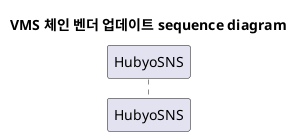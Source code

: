 @startuml VMS 체인 벤더 업데이트 sequence diagram
skinparam defaultFontName D2Coding

scale 1
title VMS 체인 벤더 업데이트 sequence diagram

participant HubyoSNS

participant HubyoSNS

@enduml